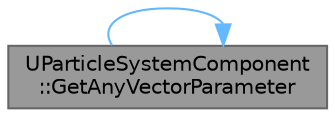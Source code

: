 digraph "UParticleSystemComponent::GetAnyVectorParameter"
{
 // INTERACTIVE_SVG=YES
 // LATEX_PDF_SIZE
  bgcolor="transparent";
  edge [fontname=Helvetica,fontsize=10,labelfontname=Helvetica,labelfontsize=10];
  node [fontname=Helvetica,fontsize=10,shape=box,height=0.2,width=0.4];
  rankdir="LR";
  Node1 [id="Node000001",label="UParticleSystemComponent\l::GetAnyVectorParameter",height=0.2,width=0.4,color="gray40", fillcolor="grey60", style="filled", fontcolor="black",tooltip="Retrieve the Vector parameter value for the given name...also looks for colors and floats and returns..."];
  Node1 -> Node1 [id="edge1_Node000001_Node000001",color="steelblue1",style="solid",tooltip=" "];
}
